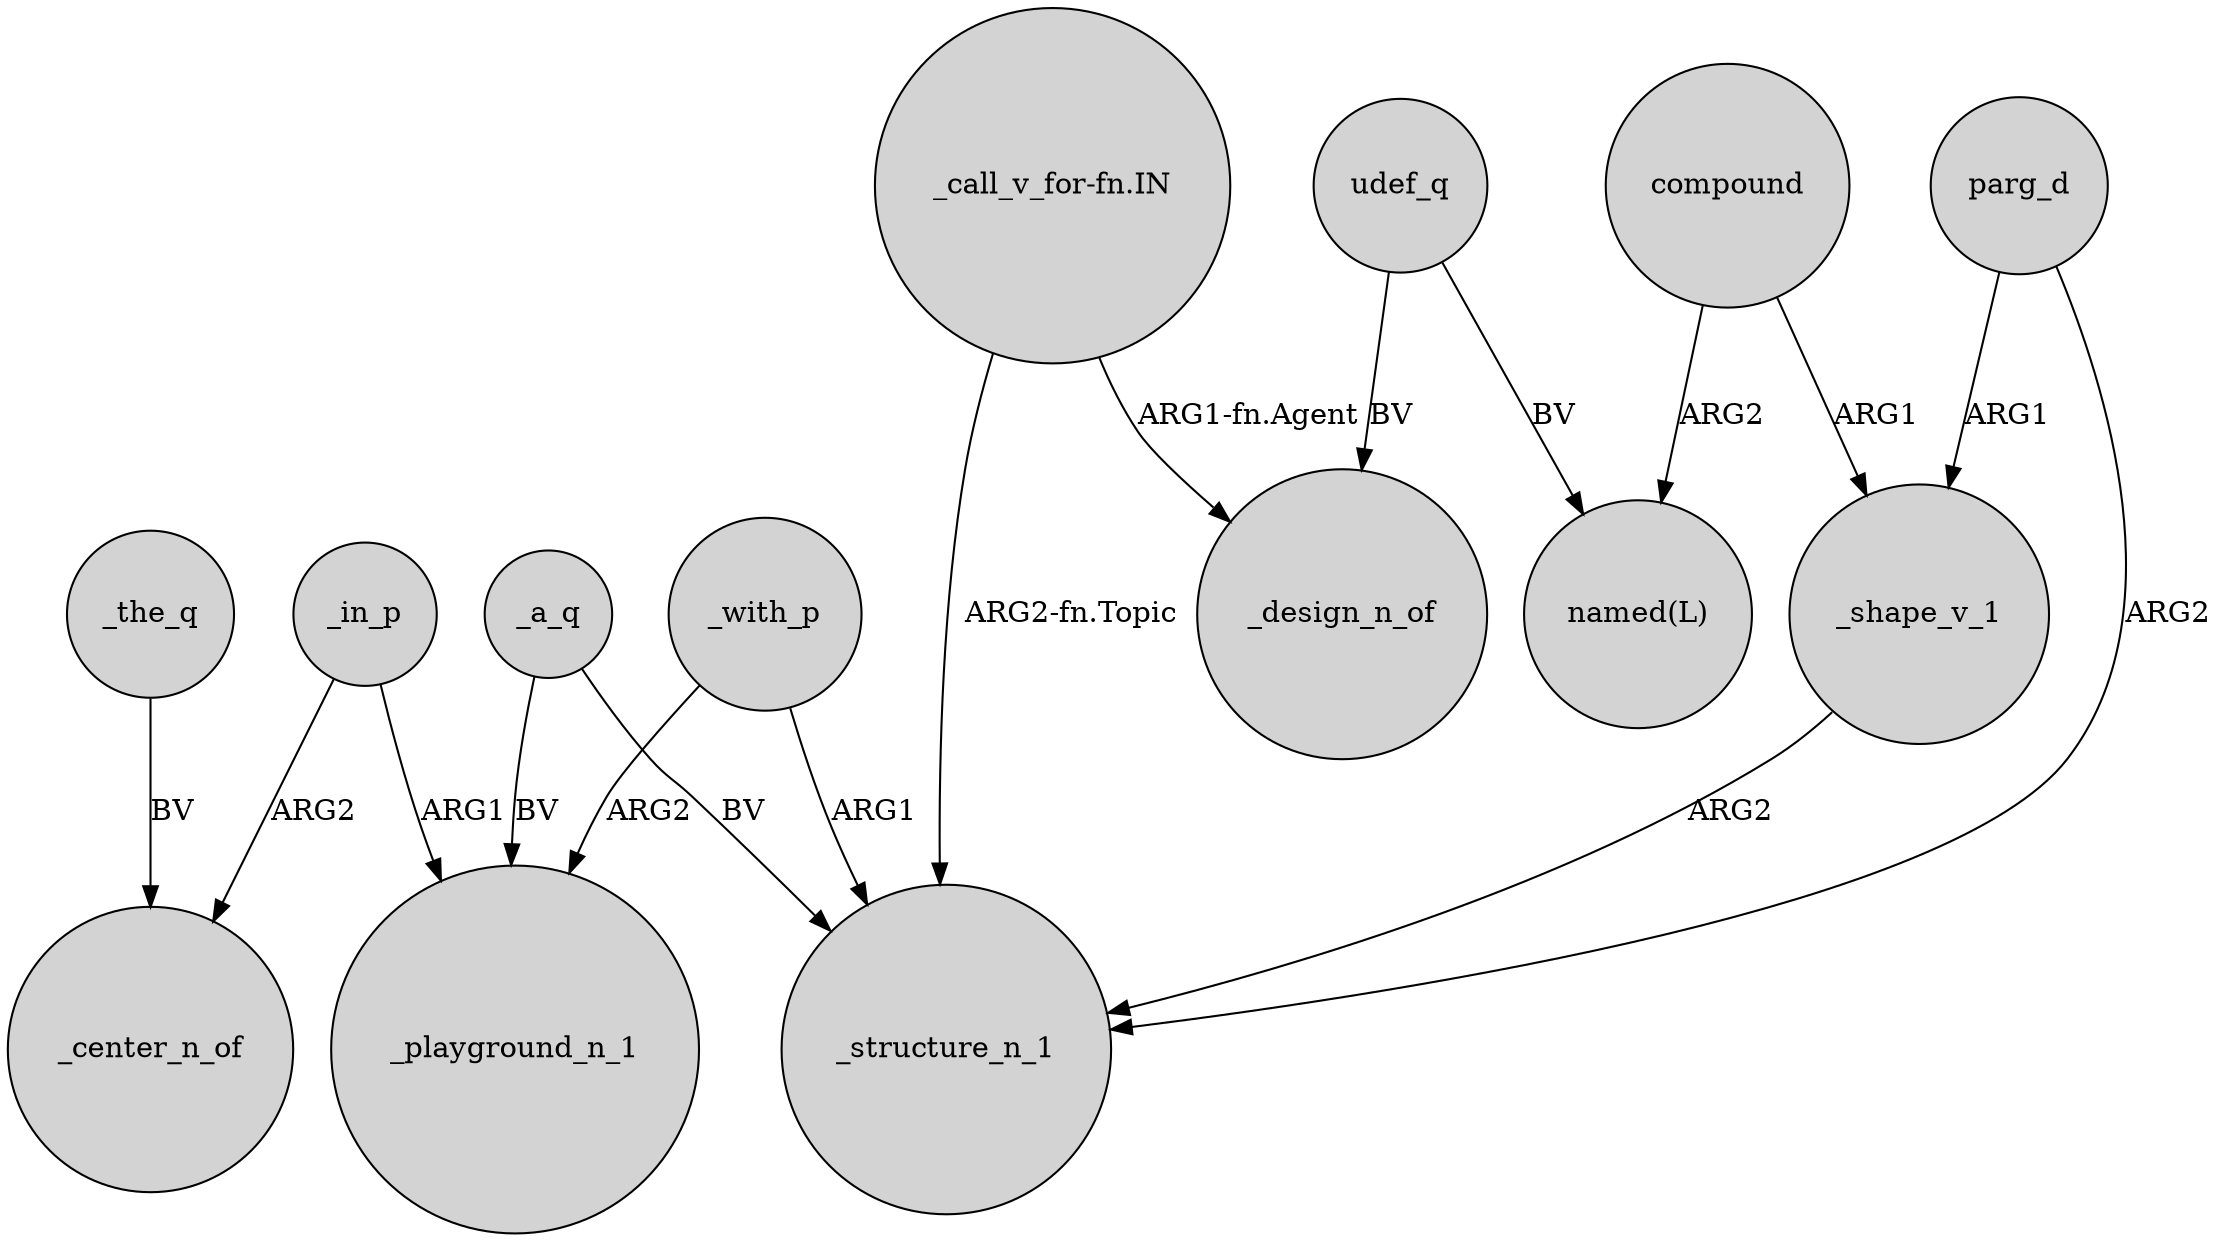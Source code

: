 digraph {
	node [shape=circle style=filled]
	_with_p -> _structure_n_1 [label=ARG1]
	_the_q -> _center_n_of [label=BV]
	_a_q -> _structure_n_1 [label=BV]
	_in_p -> _playground_n_1 [label=ARG1]
	"_call_v_for-fn.IN" -> _structure_n_1 [label="ARG2-fn.Topic"]
	_shape_v_1 -> _structure_n_1 [label=ARG2]
	parg_d -> _shape_v_1 [label=ARG1]
	_with_p -> _playground_n_1 [label=ARG2]
	compound -> "named(L)" [label=ARG2]
	udef_q -> "named(L)" [label=BV]
	_a_q -> _playground_n_1 [label=BV]
	parg_d -> _structure_n_1 [label=ARG2]
	"_call_v_for-fn.IN" -> _design_n_of [label="ARG1-fn.Agent"]
	_in_p -> _center_n_of [label=ARG2]
	udef_q -> _design_n_of [label=BV]
	compound -> _shape_v_1 [label=ARG1]
}
